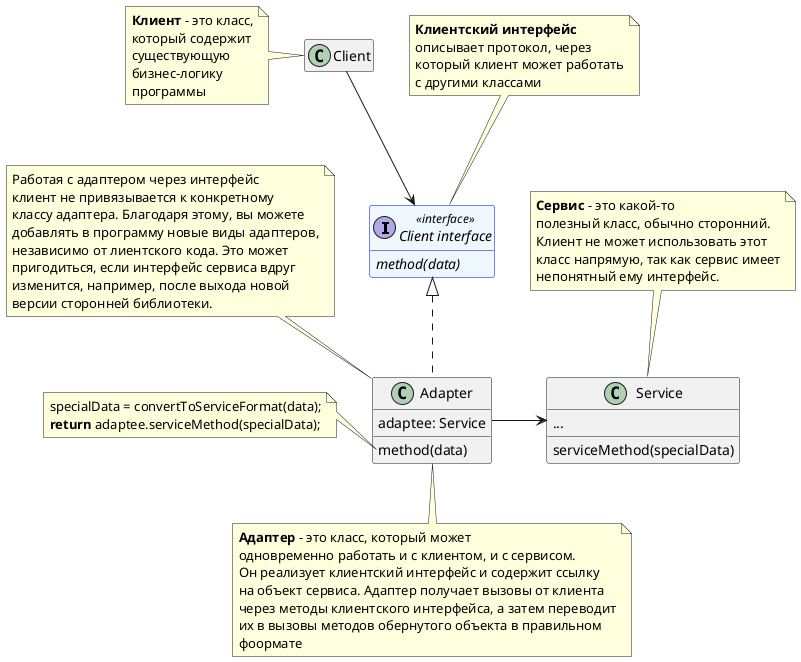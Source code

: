 @startuml
hide empty fields
interface "Client interface" << interface >> #aliceblue;line:blue;  {
    {abstract} method(data)
}

hide empty fields
hide empty methods
class Client
Client -down-> "Client interface"

class Adapter {
    adaptee: Service
    method(data)
}
Adapter .up.|> "Client interface"

class Service {
    ...
    serviceMethod(specialData)
}
Adapter -right-> Service

note left of Adapter::method
specialData = convertToServiceFormat(data);
<b>return</b> adaptee.serviceMethod(specialData);
end note

note left of Client
<b>Клиент</b> - это класс,
который содержит
существующую
бизнес-логику
программы
end note

note top of "Client interface"
<b>Клиентский интерфейс</b>
описывает протокол, через
который клиент может работать
с другими классами
end note

note top of Service
<b>Сервис</b> - это какой-то
полезный класс, обычно сторонний.
Клиент не может использовать этот
класс напрямую, так как сервис имеет
непонятный ему интерфейс.
end note

note bottom of Adapter
<b>Адаптер</b> - это класс, который может
одновременно работать и с клиентом, и с сервисом.
Он реализует клиентский интерфейс и содержит ссылку
на объект сервиса. Адаптер получает вызовы от клиента
через методы клиентского интерфейса, а затем переводит
их в вызовы методов обернутого объекта в правильном
фоормате
end note

note top of Adapter
Работая с адаптером через интерфейс
клиент не привязывается к конкретному
классу адаптера. Благодаря этому, вы можете
добавлять в программу новые виды адаптеров,
независимо от лиентского кода. Это может
пригодиться, если интерфейс сервиса вдруг
изменится, например, после выхода новой
версии сторонней библиотеки.
end note
@enduml